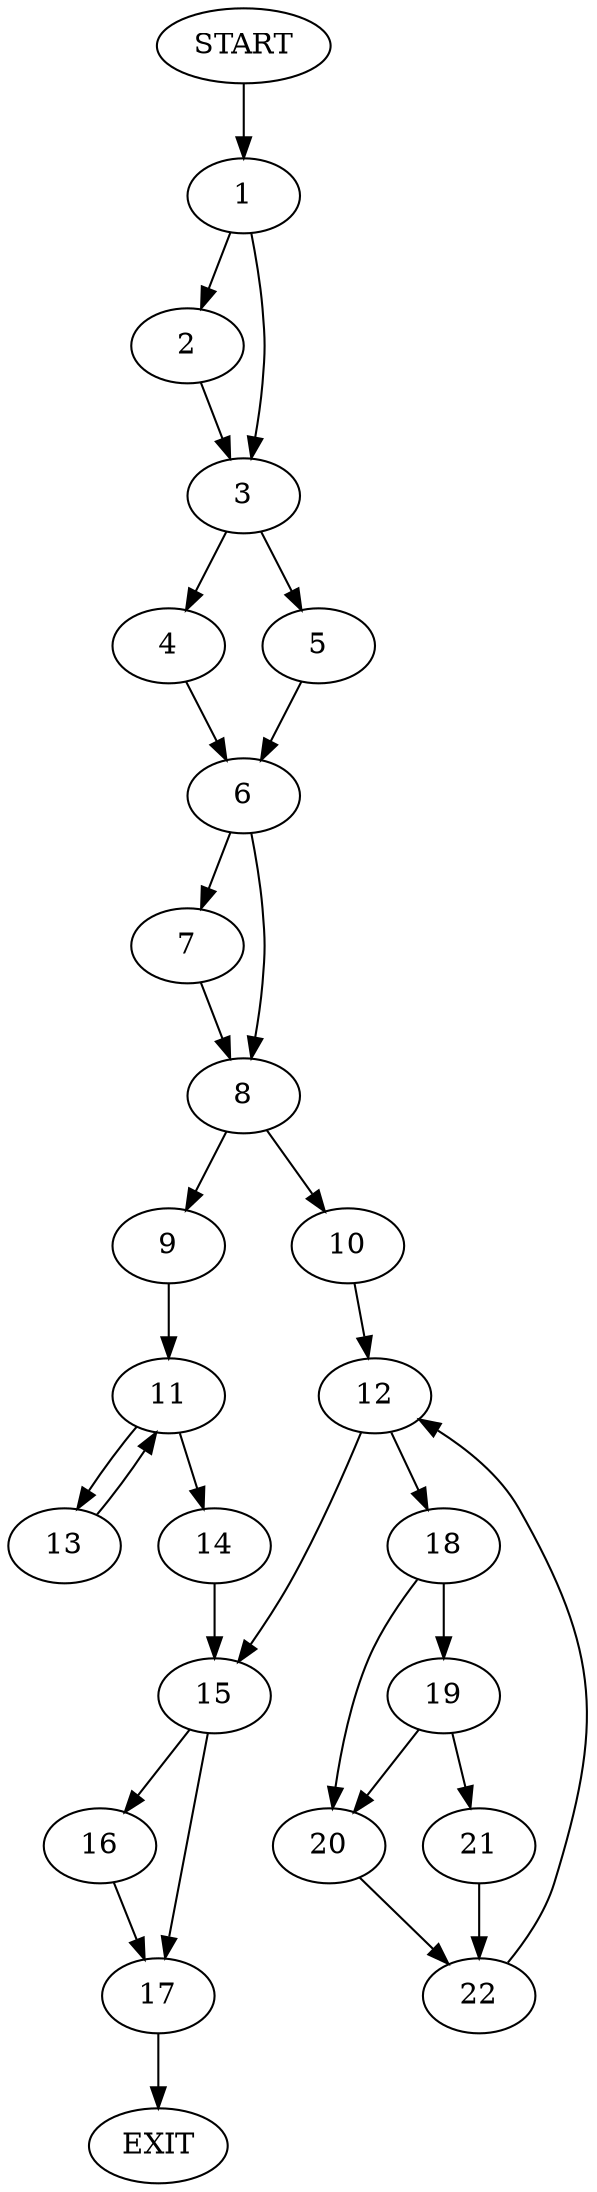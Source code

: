 digraph {
0 [label="START"]
23 [label="EXIT"]
0 -> 1
1 -> 2
1 -> 3
2 -> 3
3 -> 4
3 -> 5
4 -> 6
5 -> 6
6 -> 7
6 -> 8
7 -> 8
8 -> 9
8 -> 10
9 -> 11
10 -> 12
11 -> 13
11 -> 14
14 -> 15
13 -> 11
15 -> 16
15 -> 17
12 -> 18
12 -> 15
18 -> 19
18 -> 20
19 -> 21
19 -> 20
20 -> 22
21 -> 22
22 -> 12
17 -> 23
16 -> 17
}
